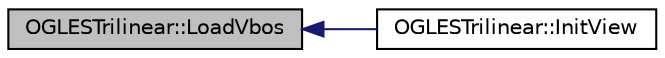 digraph "OGLESTrilinear::LoadVbos"
{
  edge [fontname="Helvetica",fontsize="10",labelfontname="Helvetica",labelfontsize="10"];
  node [fontname="Helvetica",fontsize="10",shape=record];
  rankdir="LR";
  Node1 [label="OGLESTrilinear::LoadVbos",height=0.2,width=0.4,color="black", fillcolor="grey75", style="filled", fontcolor="black"];
  Node1 -> Node2 [dir="back",color="midnightblue",fontsize="10",style="solid",fontname="Helvetica"];
  Node2 [label="OGLESTrilinear::InitView",height=0.2,width=0.4,color="black", fillcolor="white", style="filled",URL="$class_o_g_l_e_s_trilinear.html#a389e00dabe60e6ca3978d695d204faa1"];
}
